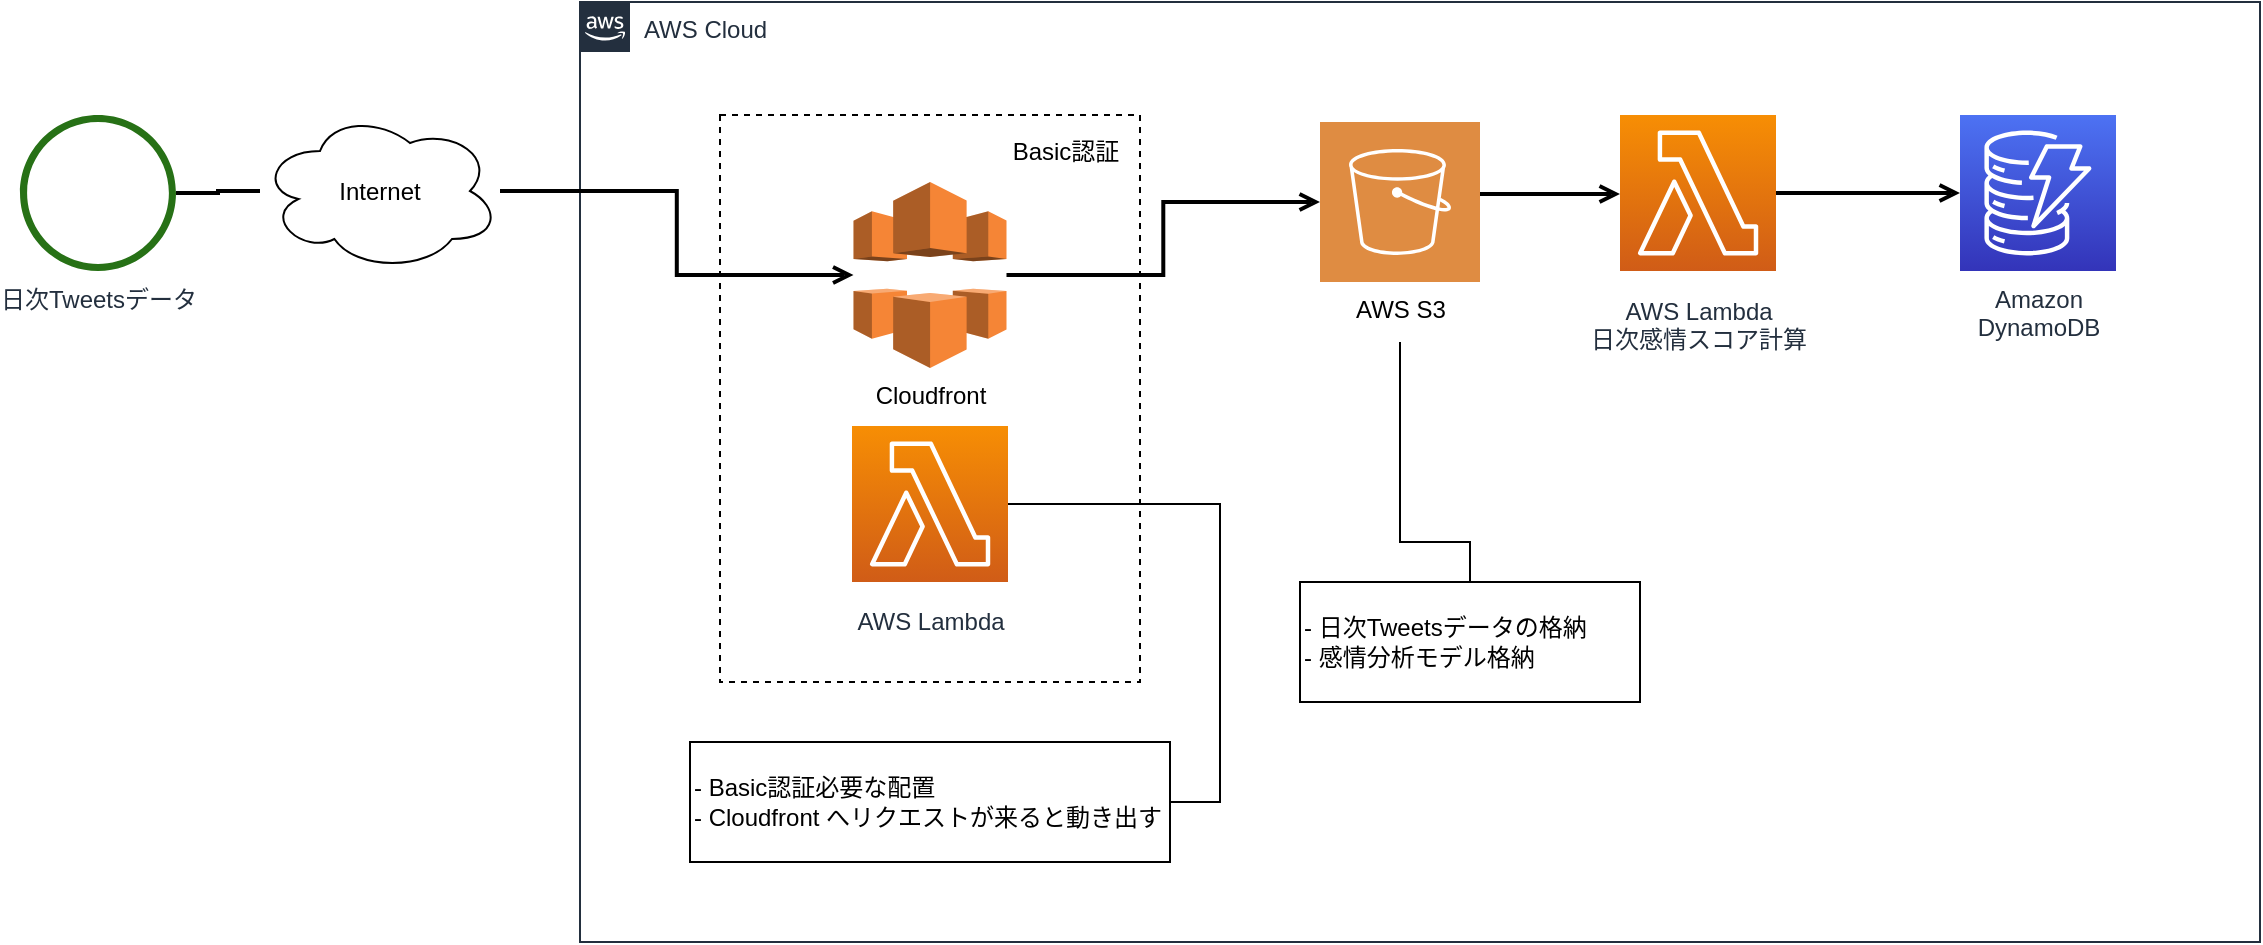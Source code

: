 <mxfile version="17.1.2" type="github">
  <diagram id="Ht1M8jgEwFfnCIfOTk4-" name="Page-1">
    <mxGraphModel dx="1183" dy="768" grid="1" gridSize="10" guides="1" tooltips="1" connect="1" arrows="1" fold="1" page="1" pageScale="1" pageWidth="1169" pageHeight="827" math="0" shadow="0">
      <root>
        <mxCell id="0" />
        <mxCell id="1" parent="0" />
        <mxCell id="UEzPUAAOIrF-is8g5C7q-74" value="AWS Cloud" style="points=[[0,0],[0.25,0],[0.5,0],[0.75,0],[1,0],[1,0.25],[1,0.5],[1,0.75],[1,1],[0.75,1],[0.5,1],[0.25,1],[0,1],[0,0.75],[0,0.5],[0,0.25]];outlineConnect=0;gradientColor=none;html=1;whiteSpace=wrap;fontSize=12;fontStyle=0;shape=mxgraph.aws4.group;grIcon=mxgraph.aws4.group_aws_cloud_alt;strokeColor=#232F3E;fillColor=none;verticalAlign=top;align=left;spacingLeft=30;fontColor=#232F3E;dashed=0;labelBackgroundColor=#ffffff;container=1;pointerEvents=0;collapsible=0;recursiveResize=0;" parent="1" vertex="1">
          <mxGeometry x="380" y="80" width="840" height="470" as="geometry" />
        </mxCell>
        <mxCell id="FhWRCOkDFPKALMPbTvR6-3" value="AWS S3" style="sketch=0;pointerEvents=1;shadow=0;dashed=0;html=1;strokeColor=none;fillColor=#DF8C42;labelPosition=center;verticalLabelPosition=bottom;verticalAlign=top;align=center;outlineConnect=0;shape=mxgraph.veeam2.aws_s3;" vertex="1" parent="UEzPUAAOIrF-is8g5C7q-74">
          <mxGeometry x="370" y="60" width="80" height="80" as="geometry" />
        </mxCell>
        <mxCell id="UEzPUAAOIrF-is8g5C7q-85" value="AWS Lambda&lt;br&gt;日次感情スコア計算" style="outlineConnect=0;fontColor=#232F3E;gradientColor=#F78E04;gradientDirection=north;fillColor=#D05C17;strokeColor=#ffffff;dashed=0;verticalLabelPosition=bottom;verticalAlign=top;align=center;html=1;fontSize=12;fontStyle=0;aspect=fixed;shape=mxgraph.aws4.resourceIcon;resIcon=mxgraph.aws4.lambda;labelBackgroundColor=#ffffff;spacingTop=6;" parent="UEzPUAAOIrF-is8g5C7q-74" vertex="1">
          <mxGeometry x="520" y="56.5" width="78" height="78" as="geometry" />
        </mxCell>
        <mxCell id="UEzPUAAOIrF-is8g5C7q-93" style="edgeStyle=orthogonalEdgeStyle;rounded=0;orthogonalLoop=1;jettySize=auto;html=1;endArrow=open;endFill=0;strokeWidth=2;" parent="UEzPUAAOIrF-is8g5C7q-74" target="UEzPUAAOIrF-is8g5C7q-85" edge="1" source="FhWRCOkDFPKALMPbTvR6-3">
          <mxGeometry relative="1" as="geometry">
            <Array as="points">
              <mxPoint x="480" y="96" />
              <mxPoint x="480" y="96" />
            </Array>
            <mxPoint x="532" y="308" as="sourcePoint" />
          </mxGeometry>
        </mxCell>
        <mxCell id="FhWRCOkDFPKALMPbTvR6-10" value="" style="rounded=0;whiteSpace=wrap;html=1;dashed=1;" vertex="1" parent="UEzPUAAOIrF-is8g5C7q-74">
          <mxGeometry x="70" y="56.5" width="210" height="283.5" as="geometry" />
        </mxCell>
        <mxCell id="FhWRCOkDFPKALMPbTvR6-11" value="Cloudfront" style="outlineConnect=0;dashed=0;verticalLabelPosition=bottom;verticalAlign=top;align=center;html=1;shape=mxgraph.aws3.cloudfront;fillColor=#F58536;gradientColor=none;" vertex="1" parent="UEzPUAAOIrF-is8g5C7q-74">
          <mxGeometry x="136.75" y="90" width="76.5" height="93" as="geometry" />
        </mxCell>
        <mxCell id="FhWRCOkDFPKALMPbTvR6-12" value="AWS Lambda" style="outlineConnect=0;fontColor=#232F3E;gradientColor=#F78E04;gradientDirection=north;fillColor=#D05C17;strokeColor=#ffffff;dashed=0;verticalLabelPosition=bottom;verticalAlign=top;align=center;html=1;fontSize=12;fontStyle=0;aspect=fixed;shape=mxgraph.aws4.resourceIcon;resIcon=mxgraph.aws4.lambda;labelBackgroundColor=#ffffff;spacingTop=6;" vertex="1" parent="UEzPUAAOIrF-is8g5C7q-74">
          <mxGeometry x="136" y="212" width="78" height="78" as="geometry" />
        </mxCell>
        <mxCell id="FhWRCOkDFPKALMPbTvR6-14" value="&lt;span&gt;- Basic認証必要な配置&lt;br&gt;- Cloudfront へリクエストが来ると動き出す&lt;br&gt;&lt;/span&gt;" style="whiteSpace=wrap;html=1;align=left;verticalAlign=middle;treeFolding=1;treeMoving=1;newEdgeStyle={&quot;edgeStyle&quot;:&quot;elbowEdgeStyle&quot;,&quot;startArrow&quot;:&quot;none&quot;,&quot;endArrow&quot;:&quot;none&quot;};" vertex="1" parent="UEzPUAAOIrF-is8g5C7q-74">
          <mxGeometry x="55" y="370" width="240" height="60" as="geometry" />
        </mxCell>
        <mxCell id="FhWRCOkDFPKALMPbTvR6-15" value="" style="edgeStyle=elbowEdgeStyle;elbow=vertical;startArrow=none;endArrow=none;rounded=0;" edge="1" target="FhWRCOkDFPKALMPbTvR6-14" parent="UEzPUAAOIrF-is8g5C7q-74" source="FhWRCOkDFPKALMPbTvR6-12">
          <mxGeometry relative="1" as="geometry">
            <mxPoint x="300" y="250" as="sourcePoint" />
            <Array as="points">
              <mxPoint x="320" y="320" />
            </Array>
          </mxGeometry>
        </mxCell>
        <mxCell id="FhWRCOkDFPKALMPbTvR6-17" value="Basic認証" style="text;html=1;strokeColor=none;fillColor=none;align=center;verticalAlign=middle;whiteSpace=wrap;rounded=0;" vertex="1" parent="UEzPUAAOIrF-is8g5C7q-74">
          <mxGeometry x="213.25" y="60" width="60" height="30" as="geometry" />
        </mxCell>
        <mxCell id="UEzPUAAOIrF-is8g5C7q-87" value="Amazon&lt;br&gt;DynamoDB" style="outlineConnect=0;fontColor=#232F3E;gradientColor=#4D72F3;gradientDirection=north;fillColor=#3334B9;strokeColor=#ffffff;dashed=0;verticalLabelPosition=bottom;verticalAlign=top;align=center;html=1;fontSize=12;fontStyle=0;aspect=fixed;shape=mxgraph.aws4.resourceIcon;resIcon=mxgraph.aws4.dynamodb;labelBackgroundColor=#ffffff;" parent="UEzPUAAOIrF-is8g5C7q-74" vertex="1">
          <mxGeometry x="690" y="56.5" width="78" height="78" as="geometry" />
        </mxCell>
        <mxCell id="FhWRCOkDFPKALMPbTvR6-18" value="" style="edgeStyle=orthogonalEdgeStyle;rounded=0;orthogonalLoop=1;jettySize=auto;html=1;endArrow=open;endFill=0;strokeWidth=2;startArrow=none;" edge="1" parent="UEzPUAAOIrF-is8g5C7q-74" source="FhWRCOkDFPKALMPbTvR6-11" target="FhWRCOkDFPKALMPbTvR6-3">
          <mxGeometry relative="1" as="geometry">
            <mxPoint x="146.75" y="146.5" as="targetPoint" />
            <mxPoint x="-30.0" y="104.467" as="sourcePoint" />
          </mxGeometry>
        </mxCell>
        <mxCell id="FhWRCOkDFPKALMPbTvR6-19" value="" style="edgeStyle=orthogonalEdgeStyle;rounded=0;orthogonalLoop=1;jettySize=auto;html=1;endArrow=open;endFill=0;strokeWidth=2;startArrow=none;" edge="1" parent="UEzPUAAOIrF-is8g5C7q-74" source="UEzPUAAOIrF-is8g5C7q-85" target="UEzPUAAOIrF-is8g5C7q-87">
          <mxGeometry relative="1" as="geometry">
            <mxPoint x="156.75" y="156.5" as="targetPoint" />
            <mxPoint x="-20.0" y="114.467" as="sourcePoint" />
          </mxGeometry>
        </mxCell>
        <mxCell id="FhWRCOkDFPKALMPbTvR6-21" value="&lt;span&gt;- 日次Tweetsデータの格納&lt;br&gt;- 感情分析モデル格納&lt;br&gt;&lt;/span&gt;" style="whiteSpace=wrap;html=1;align=left;verticalAlign=middle;treeFolding=1;treeMoving=1;newEdgeStyle={&quot;edgeStyle&quot;:&quot;elbowEdgeStyle&quot;,&quot;startArrow&quot;:&quot;none&quot;,&quot;endArrow&quot;:&quot;none&quot;};" vertex="1" parent="UEzPUAAOIrF-is8g5C7q-74">
          <mxGeometry x="360" y="290" width="170" height="60" as="geometry" />
        </mxCell>
        <mxCell id="FhWRCOkDFPKALMPbTvR6-22" value="" style="edgeStyle=elbowEdgeStyle;elbow=vertical;startArrow=none;endArrow=none;rounded=0;entryX=0.5;entryY=0;entryDx=0;entryDy=0;" edge="1" parent="UEzPUAAOIrF-is8g5C7q-74" target="FhWRCOkDFPKALMPbTvR6-21">
          <mxGeometry relative="1" as="geometry">
            <mxPoint x="410" y="170" as="sourcePoint" />
            <mxPoint x="450" y="300" as="targetPoint" />
            <Array as="points">
              <mxPoint x="410" y="270" />
            </Array>
          </mxGeometry>
        </mxCell>
        <mxCell id="UEzPUAAOIrF-is8g5C7q-88" value="" style="edgeStyle=orthogonalEdgeStyle;rounded=0;orthogonalLoop=1;jettySize=auto;html=1;endArrow=open;endFill=0;strokeWidth=2;startArrow=none;entryX=0;entryY=0.5;entryDx=0;entryDy=0;entryPerimeter=0;" parent="1" source="FhWRCOkDFPKALMPbTvR6-8" target="FhWRCOkDFPKALMPbTvR6-11" edge="1">
          <mxGeometry relative="1" as="geometry">
            <mxPoint x="520" y="176" as="targetPoint" />
          </mxGeometry>
        </mxCell>
        <mxCell id="UEzPUAAOIrF-is8g5C7q-76" value="日次Tweetsデータ" style="outlineConnect=0;fontColor=#232F3E;gradientColor=none;fillColor=#277116;strokeColor=none;dashed=0;verticalLabelPosition=bottom;verticalAlign=top;align=center;html=1;fontSize=12;fontStyle=0;aspect=fixed;pointerEvents=1;shape=mxgraph.aws4.object;labelBackgroundColor=#ffffff;" parent="1" vertex="1">
          <mxGeometry x="100" y="136.5" width="78" height="78" as="geometry" />
        </mxCell>
        <mxCell id="FhWRCOkDFPKALMPbTvR6-8" value="Internet" style="ellipse;shape=cloud;whiteSpace=wrap;html=1;" vertex="1" parent="1">
          <mxGeometry x="220" y="134.5" width="120" height="80" as="geometry" />
        </mxCell>
        <mxCell id="FhWRCOkDFPKALMPbTvR6-9" value="" style="edgeStyle=orthogonalEdgeStyle;rounded=0;orthogonalLoop=1;jettySize=auto;html=1;endArrow=none;endFill=0;strokeWidth=2;" edge="1" parent="1" source="UEzPUAAOIrF-is8g5C7q-76" target="FhWRCOkDFPKALMPbTvR6-8">
          <mxGeometry relative="1" as="geometry">
            <mxPoint x="700" y="175.5" as="targetPoint" />
            <mxPoint x="178" y="175.5" as="sourcePoint" />
          </mxGeometry>
        </mxCell>
      </root>
    </mxGraphModel>
  </diagram>
</mxfile>
